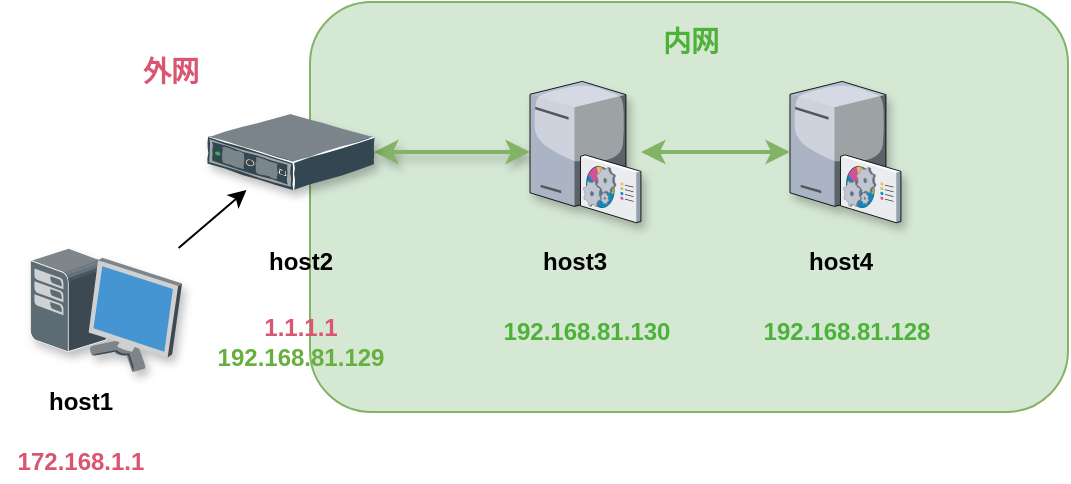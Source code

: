 <mxfile version="14.1.5" type="device"><diagram id="aAEfqS2sq5v0j8vHI_K6" name="Page-1"><mxGraphModel dx="749" dy="666" grid="1" gridSize="10" guides="1" tooltips="1" connect="1" arrows="1" fold="1" page="1" pageScale="1" pageWidth="827" pageHeight="1169" math="0" shadow="0"><root><mxCell id="0"/><mxCell id="1" parent="0"/><mxCell id="QzCPQPErbsks7gUr26NS-8" value="" style="rounded=1;whiteSpace=wrap;html=1;fillColor=#d5e8d4;strokeColor=#82b366;" parent="1" vertex="1"><mxGeometry x="230" y="480" width="379" height="204.99" as="geometry"/></mxCell><mxCell id="v7dRGCv-wE1mmLC6ORjH-1" value="" style="shadow=1;dashed=0;html=1;labelPosition=center;verticalLabelPosition=bottom;verticalAlign=top;align=center;outlineConnect=0;shape=mxgraph.veeam.3d.workstation;" parent="1" vertex="1"><mxGeometry x="90" y="602.99" width="76" height="62" as="geometry"/></mxCell><mxCell id="4Cg5-j11dDlmtCIMopgs-3" value="" style="edgeStyle=orthogonalEdgeStyle;rounded=0;orthogonalLoop=1;jettySize=auto;html=1;fillColor=#d5e8d4;strokeColor=#82b366;strokeWidth=2;shadow=1;startArrow=classic;startFill=1;" parent="1" source="v7dRGCv-wE1mmLC6ORjH-3" target="v7dRGCv-wE1mmLC6ORjH-15" edge="1"><mxGeometry relative="1" as="geometry"/></mxCell><mxCell id="v7dRGCv-wE1mmLC6ORjH-3" value="" style="verticalLabelPosition=bottom;aspect=fixed;html=1;verticalAlign=top;strokeColor=none;align=center;outlineConnect=0;shape=mxgraph.citrix.command_center;shadow=1;" parent="1" vertex="1"><mxGeometry x="340" y="519.71" width="55.5" height="70.57" as="geometry"/></mxCell><mxCell id="v7dRGCv-wE1mmLC6ORjH-12" value="内网" style="text;html=1;align=center;verticalAlign=middle;resizable=0;points=[];autosize=1;fontStyle=1;fontSize=14;fontColor=#4EB13A;shadow=1;" parent="1" vertex="1"><mxGeometry x="399.5" y="490.0" width="40" height="20" as="geometry"/></mxCell><mxCell id="v7dRGCv-wE1mmLC6ORjH-15" value="" style="shadow=1;dashed=0;html=1;labelPosition=center;verticalLabelPosition=bottom;verticalAlign=top;align=center;outlineConnect=0;shape=mxgraph.veeam.3d.switch;rounded=1;glass=1;comic=1;fillColor=#D95570;fontSize=14;fontColor=#D95570;" parent="1" vertex="1"><mxGeometry x="179" y="535.99" width="83" height="38" as="geometry"/></mxCell><mxCell id="v7dRGCv-wE1mmLC6ORjH-24" value="&lt;b&gt;外网&lt;/b&gt;" style="text;html=1;align=center;verticalAlign=middle;resizable=0;points=[];autosize=1;fontSize=14;fontColor=#D95570;shadow=1;" parent="1" vertex="1"><mxGeometry x="140" y="504.99" width="40" height="20" as="geometry"/></mxCell><mxCell id="v7dRGCv-wE1mmLC6ORjH-26" value="&lt;font color=&quot;#4eb13a&quot;&gt;192.168.81.128&lt;/font&gt;" style="text;html=1;align=center;verticalAlign=middle;resizable=0;points=[];autosize=1;fontSize=12;fontColor=#D95570;fontStyle=1;shadow=1;" parent="1" vertex="1"><mxGeometry x="447.75" y="634.99" width="100" height="20" as="geometry"/></mxCell><mxCell id="QzCPQPErbsks7gUr26NS-1" value="host1" style="text;html=1;align=center;verticalAlign=middle;resizable=0;points=[];autosize=1;fontStyle=1" parent="1" vertex="1"><mxGeometry x="90" y="670" width="50" height="20" as="geometry"/></mxCell><mxCell id="QzCPQPErbsks7gUr26NS-3" value="host2" style="text;html=1;align=center;verticalAlign=middle;resizable=0;points=[];autosize=1;fontStyle=1" parent="1" vertex="1"><mxGeometry x="200" y="599.99" width="50" height="20" as="geometry"/></mxCell><mxCell id="QzCPQPErbsks7gUr26NS-4" value="host3" style="text;html=1;align=center;verticalAlign=middle;resizable=0;points=[];autosize=1;fontStyle=1" parent="1" vertex="1"><mxGeometry x="336.5" y="599.99" width="50" height="20" as="geometry"/></mxCell><mxCell id="QzCPQPErbsks7gUr26NS-11" value="172.168.1.1" style="text;html=1;align=center;verticalAlign=middle;resizable=0;points=[];autosize=1;fontStyle=1;fontColor=#D95570;" parent="1" vertex="1"><mxGeometry x="75" y="700" width="80" height="20" as="geometry"/></mxCell><mxCell id="QzCPQPErbsks7gUr26NS-12" value="&lt;font color=&quot;#d95570&quot;&gt;&lt;b&gt;1.1.1.1&lt;/b&gt;&lt;/font&gt;&lt;br&gt;&lt;b&gt;&lt;font color=&quot;#67af3e&quot;&gt;192.168.81.129&lt;/font&gt;&lt;/b&gt;" style="text;html=1;align=center;verticalAlign=middle;resizable=0;points=[];autosize=1;" parent="1" vertex="1"><mxGeometry x="175" y="634.99" width="100" height="30" as="geometry"/></mxCell><mxCell id="j9adFH8bbR9VBzUfyk0F-2" value="" style="endArrow=classic;startArrow=none;html=1;startFill=0;" edge="1" parent="1" source="v7dRGCv-wE1mmLC6ORjH-1" target="v7dRGCv-wE1mmLC6ORjH-15"><mxGeometry width="50" height="50" relative="1" as="geometry"><mxPoint x="220" y="610" as="sourcePoint"/><mxPoint x="270" y="560" as="targetPoint"/></mxGeometry></mxCell><mxCell id="j9adFH8bbR9VBzUfyk0F-3" value="" style="verticalLabelPosition=bottom;aspect=fixed;html=1;verticalAlign=top;strokeColor=none;align=center;outlineConnect=0;shape=mxgraph.citrix.command_center;shadow=1;" vertex="1" parent="1"><mxGeometry x="470" y="519.71" width="55.5" height="70.57" as="geometry"/></mxCell><mxCell id="j9adFH8bbR9VBzUfyk0F-4" value="" style="endArrow=classic;startArrow=classic;html=1;fillColor=#d5e8d4;strokeColor=#82b366;strokeWidth=2;" edge="1" parent="1" source="v7dRGCv-wE1mmLC6ORjH-3" target="j9adFH8bbR9VBzUfyk0F-3"><mxGeometry width="50" height="50" relative="1" as="geometry"><mxPoint x="250" y="640.28" as="sourcePoint"/><mxPoint x="300" y="590.28" as="targetPoint"/></mxGeometry></mxCell><mxCell id="j9adFH8bbR9VBzUfyk0F-5" value="host4" style="text;html=1;align=center;verticalAlign=middle;resizable=0;points=[];autosize=1;fontStyle=1" vertex="1" parent="1"><mxGeometry x="470" y="599.99" width="50" height="20" as="geometry"/></mxCell><mxCell id="j9adFH8bbR9VBzUfyk0F-6" value="&lt;font color=&quot;#4eb13a&quot;&gt;192.168.81.130&lt;/font&gt;" style="text;html=1;align=center;verticalAlign=middle;resizable=0;points=[];autosize=1;fontSize=12;fontColor=#D95570;fontStyle=1;shadow=1;" vertex="1" parent="1"><mxGeometry x="317.75" y="634.99" width="100" height="20" as="geometry"/></mxCell></root></mxGraphModel></diagram></mxfile>